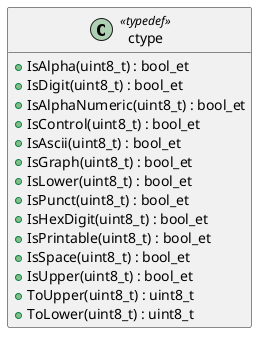 @startuml ctype

class ctype << typedef >>
{
  + IsAlpha(uint8_t) : bool_et
  + IsDigit(uint8_t) : bool_et
  + IsAlphaNumeric(uint8_t) : bool_et
  + IsControl(uint8_t) : bool_et
  + IsAscii(uint8_t) : bool_et
  + IsGraph(uint8_t) : bool_et
  + IsLower(uint8_t) : bool_et
  + IsPunct(uint8_t) : bool_et
  + IsHexDigit(uint8_t) : bool_et
  + IsPrintable(uint8_t) : bool_et
  + IsSpace(uint8_t) : bool_et
  + IsUpper(uint8_t) : bool_et
  + ToUpper(uint8_t) : uint8_t
  + ToLower(uint8_t) : uint8_t
}

hide ctype attribute

@enduml